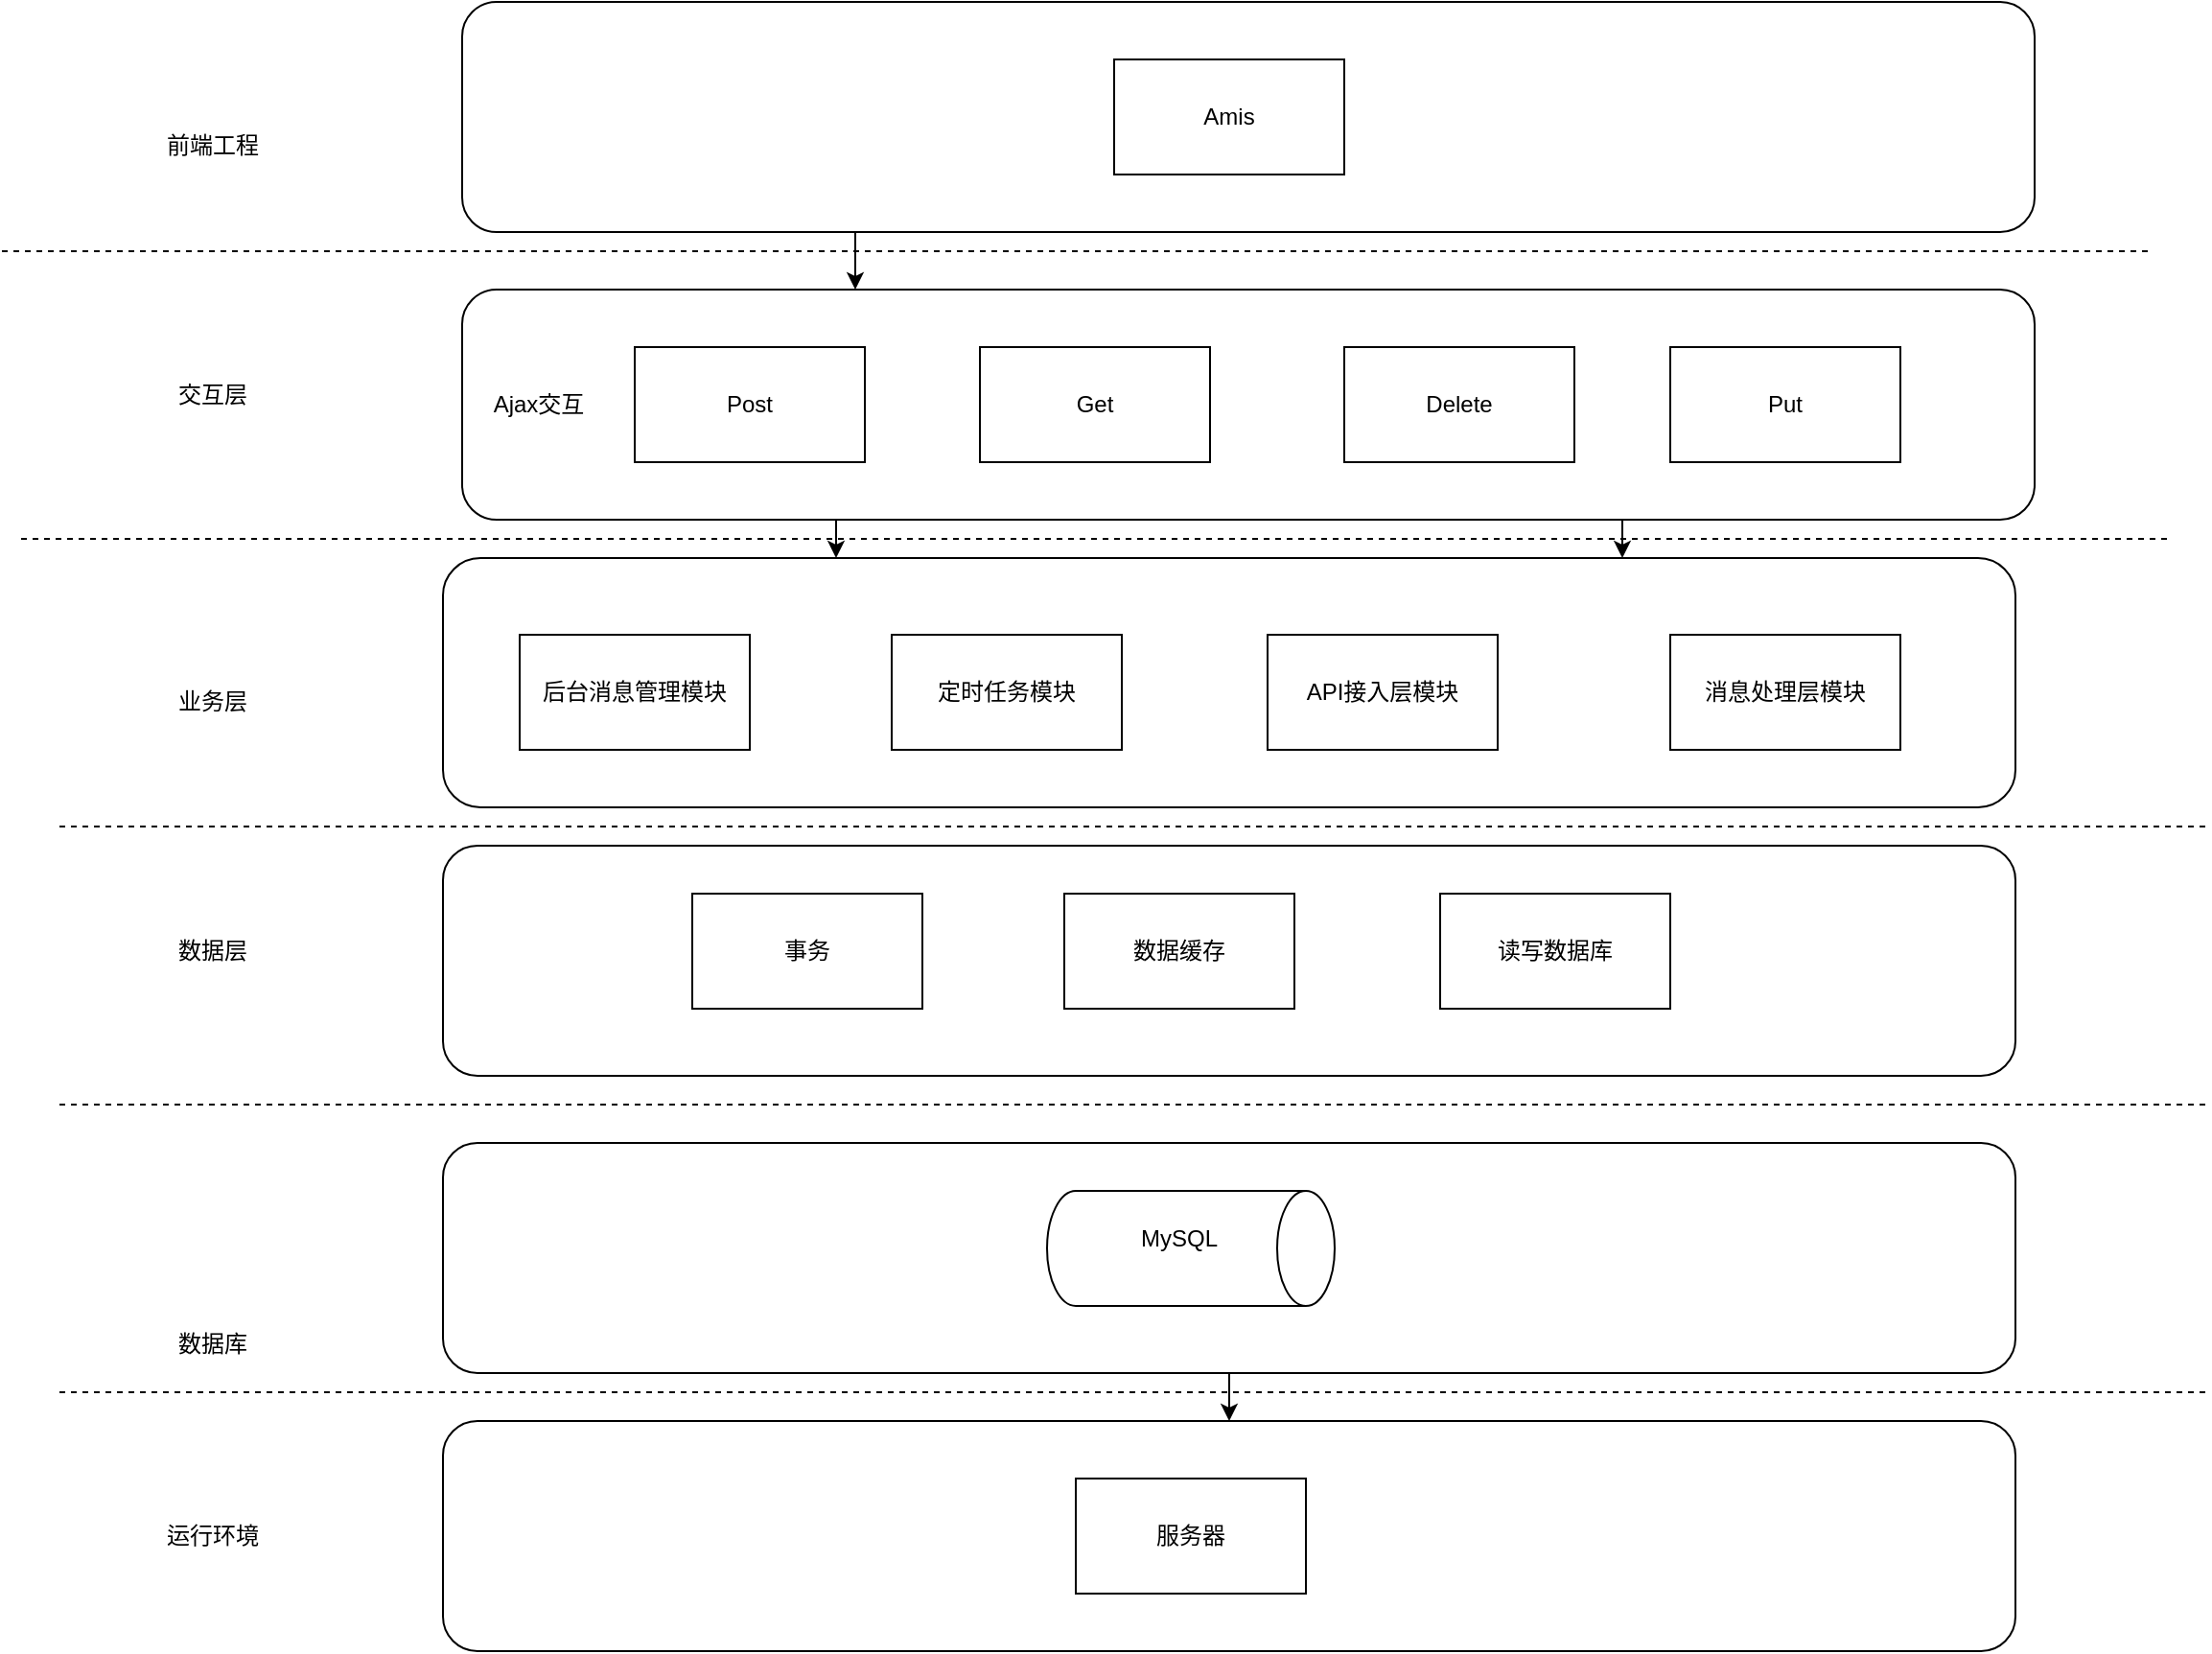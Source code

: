 <mxfile version="21.0.6" type="github">
  <diagram id="prtHgNgQTEPvFCAcTncT" name="Page-1">
    <mxGraphModel dx="1969" dy="647" grid="1" gridSize="10" guides="1" tooltips="1" connect="1" arrows="1" fold="1" page="1" pageScale="1" pageWidth="827" pageHeight="1169" math="0" shadow="0">
      <root>
        <mxCell id="0" />
        <mxCell id="1" parent="0" />
        <mxCell id="iywHWgDSQWEM5n1aMCzX-47" style="edgeStyle=orthogonalEdgeStyle;rounded=0;orthogonalLoop=1;jettySize=auto;html=1;exitX=0.25;exitY=1;exitDx=0;exitDy=0;entryX=0.25;entryY=0;entryDx=0;entryDy=0;" parent="1" source="iywHWgDSQWEM5n1aMCzX-2" target="iywHWgDSQWEM5n1aMCzX-6" edge="1">
          <mxGeometry relative="1" as="geometry" />
        </mxCell>
        <mxCell id="iywHWgDSQWEM5n1aMCzX-2" value="" style="rounded=1;whiteSpace=wrap;html=1;" parent="1" vertex="1">
          <mxGeometry x="130" y="410" width="820" height="120" as="geometry" />
        </mxCell>
        <mxCell id="iywHWgDSQWEM5n1aMCzX-3" value="Amis" style="rounded=0;whiteSpace=wrap;html=1;" parent="1" vertex="1">
          <mxGeometry x="470" y="440" width="120" height="60" as="geometry" />
        </mxCell>
        <mxCell id="iywHWgDSQWEM5n1aMCzX-5" value="" style="rounded=0;whiteSpace=wrap;html=1;" parent="1" vertex="1">
          <mxGeometry x="190" y="600" width="110" height="40" as="geometry" />
        </mxCell>
        <mxCell id="iywHWgDSQWEM5n1aMCzX-48" style="edgeStyle=orthogonalEdgeStyle;rounded=0;orthogonalLoop=1;jettySize=auto;html=1;exitX=0.25;exitY=1;exitDx=0;exitDy=0;entryX=0.25;entryY=0;entryDx=0;entryDy=0;" parent="1" source="iywHWgDSQWEM5n1aMCzX-6" target="iywHWgDSQWEM5n1aMCzX-10" edge="1">
          <mxGeometry relative="1" as="geometry" />
        </mxCell>
        <mxCell id="iywHWgDSQWEM5n1aMCzX-55" style="edgeStyle=orthogonalEdgeStyle;rounded=0;orthogonalLoop=1;jettySize=auto;html=1;exitX=0.75;exitY=1;exitDx=0;exitDy=0;entryX=0.75;entryY=0;entryDx=0;entryDy=0;" parent="1" source="iywHWgDSQWEM5n1aMCzX-6" target="iywHWgDSQWEM5n1aMCzX-10" edge="1">
          <mxGeometry relative="1" as="geometry" />
        </mxCell>
        <mxCell id="iywHWgDSQWEM5n1aMCzX-6" value="" style="rounded=1;whiteSpace=wrap;html=1;" parent="1" vertex="1">
          <mxGeometry x="130" y="560" width="820" height="120" as="geometry" />
        </mxCell>
        <mxCell id="iywHWgDSQWEM5n1aMCzX-7" value="Post" style="rounded=0;whiteSpace=wrap;html=1;" parent="1" vertex="1">
          <mxGeometry x="220" y="590" width="120" height="60" as="geometry" />
        </mxCell>
        <mxCell id="iywHWgDSQWEM5n1aMCzX-8" value="Get" style="rounded=0;whiteSpace=wrap;html=1;" parent="1" vertex="1">
          <mxGeometry x="400" y="590" width="120" height="60" as="geometry" />
        </mxCell>
        <mxCell id="iywHWgDSQWEM5n1aMCzX-9" value="" style="rounded=0;whiteSpace=wrap;html=1;" parent="1" vertex="1">
          <mxGeometry x="170" y="720" width="110" height="40" as="geometry" />
        </mxCell>
        <mxCell id="iywHWgDSQWEM5n1aMCzX-10" value="" style="rounded=1;whiteSpace=wrap;html=1;" parent="1" vertex="1">
          <mxGeometry x="120" y="700" width="820" height="130" as="geometry" />
        </mxCell>
        <mxCell id="iywHWgDSQWEM5n1aMCzX-11" value="后台消息管理模块" style="rounded=0;whiteSpace=wrap;html=1;" parent="1" vertex="1">
          <mxGeometry x="160" y="740" width="120" height="60" as="geometry" />
        </mxCell>
        <mxCell id="iywHWgDSQWEM5n1aMCzX-12" value="定时任务模块" style="rounded=0;whiteSpace=wrap;html=1;" parent="1" vertex="1">
          <mxGeometry x="354" y="740" width="120" height="60" as="geometry" />
        </mxCell>
        <mxCell id="iywHWgDSQWEM5n1aMCzX-13" value="前端工程" style="text;strokeColor=none;align=center;fillColor=none;html=1;verticalAlign=middle;whiteSpace=wrap;rounded=0;" parent="1" vertex="1">
          <mxGeometry x="-90" y="460" width="180" height="50" as="geometry" />
        </mxCell>
        <mxCell id="iywHWgDSQWEM5n1aMCzX-15" value="" style="endArrow=none;dashed=1;html=1;rounded=0;" parent="1" edge="1">
          <mxGeometry width="50" height="50" relative="1" as="geometry">
            <mxPoint x="-110" y="540" as="sourcePoint" />
            <mxPoint x="1010" y="540" as="targetPoint" />
            <Array as="points">
              <mxPoint x="480" y="540" />
            </Array>
          </mxGeometry>
        </mxCell>
        <mxCell id="iywHWgDSQWEM5n1aMCzX-16" value="交互层" style="text;strokeColor=none;align=center;fillColor=none;html=1;verticalAlign=middle;whiteSpace=wrap;rounded=0;" parent="1" vertex="1">
          <mxGeometry x="-90" y="590" width="180" height="50" as="geometry" />
        </mxCell>
        <mxCell id="iywHWgDSQWEM5n1aMCzX-17" value="业务层" style="text;strokeColor=none;align=center;fillColor=none;html=1;verticalAlign=middle;whiteSpace=wrap;rounded=0;" parent="1" vertex="1">
          <mxGeometry x="-90" y="750" width="180" height="50" as="geometry" />
        </mxCell>
        <mxCell id="iywHWgDSQWEM5n1aMCzX-18" value="数据层" style="text;strokeColor=none;align=center;fillColor=none;html=1;verticalAlign=middle;whiteSpace=wrap;rounded=0;" parent="1" vertex="1">
          <mxGeometry x="-90" y="880" width="180" height="50" as="geometry" />
        </mxCell>
        <mxCell id="iywHWgDSQWEM5n1aMCzX-19" value="" style="rounded=0;whiteSpace=wrap;html=1;" parent="1" vertex="1">
          <mxGeometry x="180" y="890" width="110" height="40" as="geometry" />
        </mxCell>
        <mxCell id="iywHWgDSQWEM5n1aMCzX-20" value="" style="rounded=1;whiteSpace=wrap;html=1;" parent="1" vertex="1">
          <mxGeometry x="120" y="850" width="820" height="120" as="geometry" />
        </mxCell>
        <mxCell id="iywHWgDSQWEM5n1aMCzX-21" value="事务" style="rounded=0;whiteSpace=wrap;html=1;" parent="1" vertex="1">
          <mxGeometry x="250" y="875" width="120" height="60" as="geometry" />
        </mxCell>
        <mxCell id="iywHWgDSQWEM5n1aMCzX-22" value="数据缓存" style="rounded=0;whiteSpace=wrap;html=1;" parent="1" vertex="1">
          <mxGeometry x="444" y="875" width="120" height="60" as="geometry" />
        </mxCell>
        <mxCell id="iywHWgDSQWEM5n1aMCzX-57" style="edgeStyle=orthogonalEdgeStyle;rounded=0;orthogonalLoop=1;jettySize=auto;html=1;exitX=0.5;exitY=1;exitDx=0;exitDy=0;entryX=0.5;entryY=0;entryDx=0;entryDy=0;" parent="1" source="iywHWgDSQWEM5n1aMCzX-24" target="iywHWgDSQWEM5n1aMCzX-29" edge="1">
          <mxGeometry relative="1" as="geometry" />
        </mxCell>
        <mxCell id="iywHWgDSQWEM5n1aMCzX-24" value="" style="rounded=1;whiteSpace=wrap;html=1;" parent="1" vertex="1">
          <mxGeometry x="120" y="1005" width="820" height="120" as="geometry" />
        </mxCell>
        <mxCell id="iywHWgDSQWEM5n1aMCzX-27" value="数据库" style="text;strokeColor=none;align=center;fillColor=none;html=1;verticalAlign=middle;whiteSpace=wrap;rounded=0;" parent="1" vertex="1">
          <mxGeometry x="-90" y="1085" width="180" height="50" as="geometry" />
        </mxCell>
        <mxCell id="iywHWgDSQWEM5n1aMCzX-29" value="" style="rounded=1;whiteSpace=wrap;html=1;" parent="1" vertex="1">
          <mxGeometry x="120" y="1150" width="820" height="120" as="geometry" />
        </mxCell>
        <mxCell id="iywHWgDSQWEM5n1aMCzX-30" value="服务器" style="rounded=0;whiteSpace=wrap;html=1;" parent="1" vertex="1">
          <mxGeometry x="450" y="1180" width="120" height="60" as="geometry" />
        </mxCell>
        <mxCell id="iywHWgDSQWEM5n1aMCzX-32" value="运行环境" style="text;strokeColor=none;align=center;fillColor=none;html=1;verticalAlign=middle;whiteSpace=wrap;rounded=0;" parent="1" vertex="1">
          <mxGeometry x="-90" y="1185" width="180" height="50" as="geometry" />
        </mxCell>
        <mxCell id="iywHWgDSQWEM5n1aMCzX-33" value="" style="endArrow=none;dashed=1;html=1;rounded=0;" parent="1" edge="1">
          <mxGeometry width="50" height="50" relative="1" as="geometry">
            <mxPoint x="-100" y="690" as="sourcePoint" />
            <mxPoint x="1020" y="690" as="targetPoint" />
            <Array as="points">
              <mxPoint x="490" y="690" />
            </Array>
          </mxGeometry>
        </mxCell>
        <mxCell id="iywHWgDSQWEM5n1aMCzX-34" value="" style="endArrow=none;dashed=1;html=1;rounded=0;" parent="1" edge="1">
          <mxGeometry width="50" height="50" relative="1" as="geometry">
            <mxPoint x="-80" y="840" as="sourcePoint" />
            <mxPoint x="1040" y="840" as="targetPoint" />
            <Array as="points">
              <mxPoint x="510" y="840" />
            </Array>
          </mxGeometry>
        </mxCell>
        <mxCell id="iywHWgDSQWEM5n1aMCzX-35" value="" style="endArrow=none;dashed=1;html=1;rounded=0;" parent="1" edge="1">
          <mxGeometry width="50" height="50" relative="1" as="geometry">
            <mxPoint x="-80" y="985" as="sourcePoint" />
            <mxPoint x="1040" y="985" as="targetPoint" />
            <Array as="points">
              <mxPoint x="510" y="985" />
            </Array>
          </mxGeometry>
        </mxCell>
        <mxCell id="iywHWgDSQWEM5n1aMCzX-36" value="" style="endArrow=none;dashed=1;html=1;rounded=0;" parent="1" edge="1">
          <mxGeometry width="50" height="50" relative="1" as="geometry">
            <mxPoint x="-80" y="1135" as="sourcePoint" />
            <mxPoint x="1040" y="1135" as="targetPoint" />
            <Array as="points">
              <mxPoint x="510" y="1135" />
            </Array>
          </mxGeometry>
        </mxCell>
        <mxCell id="iywHWgDSQWEM5n1aMCzX-38" value="Delete" style="rounded=0;whiteSpace=wrap;html=1;" parent="1" vertex="1">
          <mxGeometry x="590" y="590" width="120" height="60" as="geometry" />
        </mxCell>
        <mxCell id="iywHWgDSQWEM5n1aMCzX-39" value="Put" style="rounded=0;whiteSpace=wrap;html=1;" parent="1" vertex="1">
          <mxGeometry x="760" y="590" width="120" height="60" as="geometry" />
        </mxCell>
        <mxCell id="iywHWgDSQWEM5n1aMCzX-42" value="API接入层模块" style="rounded=0;whiteSpace=wrap;html=1;" parent="1" vertex="1">
          <mxGeometry x="550" y="740" width="120" height="60" as="geometry" />
        </mxCell>
        <mxCell id="iywHWgDSQWEM5n1aMCzX-43" value="消息处理层模块" style="rounded=0;whiteSpace=wrap;html=1;" parent="1" vertex="1">
          <mxGeometry x="760" y="740" width="120" height="60" as="geometry" />
        </mxCell>
        <mxCell id="iywHWgDSQWEM5n1aMCzX-45" value="Ajax交互" style="text;strokeColor=none;align=center;fillColor=none;html=1;verticalAlign=middle;whiteSpace=wrap;rounded=0;" parent="1" vertex="1">
          <mxGeometry x="140" y="605" width="60" height="30" as="geometry" />
        </mxCell>
        <mxCell id="iywHWgDSQWEM5n1aMCzX-46" value="读写数据库" style="rounded=0;whiteSpace=wrap;html=1;" parent="1" vertex="1">
          <mxGeometry x="640" y="875" width="120" height="60" as="geometry" />
        </mxCell>
        <mxCell id="iywHWgDSQWEM5n1aMCzX-53" value="" style="shape=cylinder3;whiteSpace=wrap;html=1;boundedLbl=1;backgroundOutline=1;size=15;rotation=90;" parent="1" vertex="1">
          <mxGeometry x="480" y="985" width="60" height="150" as="geometry" />
        </mxCell>
        <mxCell id="iywHWgDSQWEM5n1aMCzX-54" value="MySQL" style="text;strokeColor=none;align=center;fillColor=none;html=1;verticalAlign=middle;whiteSpace=wrap;rounded=0;" parent="1" vertex="1">
          <mxGeometry x="474" y="1040" width="60" height="30" as="geometry" />
        </mxCell>
      </root>
    </mxGraphModel>
  </diagram>
</mxfile>
